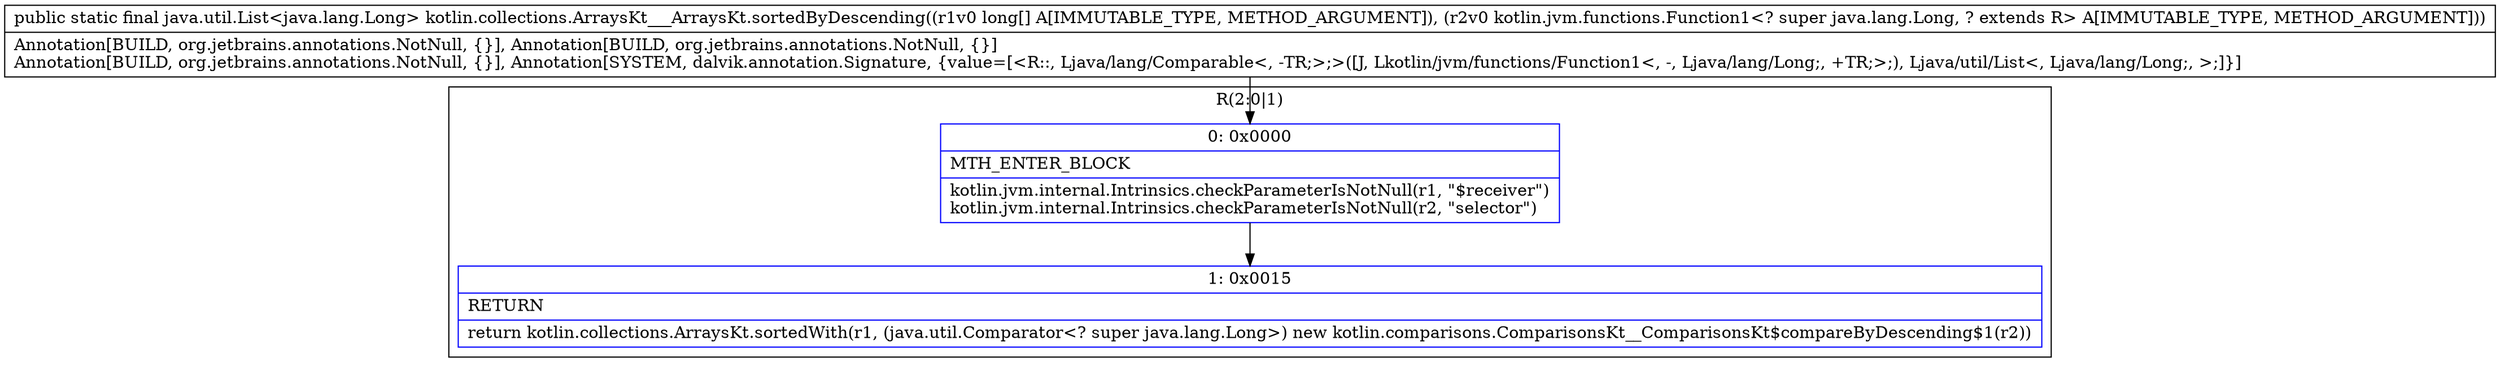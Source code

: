 digraph "CFG forkotlin.collections.ArraysKt___ArraysKt.sortedByDescending([JLkotlin\/jvm\/functions\/Function1;)Ljava\/util\/List;" {
subgraph cluster_Region_43143481 {
label = "R(2:0|1)";
node [shape=record,color=blue];
Node_0 [shape=record,label="{0\:\ 0x0000|MTH_ENTER_BLOCK\l|kotlin.jvm.internal.Intrinsics.checkParameterIsNotNull(r1, \"$receiver\")\lkotlin.jvm.internal.Intrinsics.checkParameterIsNotNull(r2, \"selector\")\l}"];
Node_1 [shape=record,label="{1\:\ 0x0015|RETURN\l|return kotlin.collections.ArraysKt.sortedWith(r1, (java.util.Comparator\<? super java.lang.Long\>) new kotlin.comparisons.ComparisonsKt__ComparisonsKt$compareByDescending$1(r2))\l}"];
}
MethodNode[shape=record,label="{public static final java.util.List\<java.lang.Long\> kotlin.collections.ArraysKt___ArraysKt.sortedByDescending((r1v0 long[] A[IMMUTABLE_TYPE, METHOD_ARGUMENT]), (r2v0 kotlin.jvm.functions.Function1\<? super java.lang.Long, ? extends R\> A[IMMUTABLE_TYPE, METHOD_ARGUMENT]))  | Annotation[BUILD, org.jetbrains.annotations.NotNull, \{\}], Annotation[BUILD, org.jetbrains.annotations.NotNull, \{\}]\lAnnotation[BUILD, org.jetbrains.annotations.NotNull, \{\}], Annotation[SYSTEM, dalvik.annotation.Signature, \{value=[\<R::, Ljava\/lang\/Comparable\<, \-TR;\>;\>([J, Lkotlin\/jvm\/functions\/Function1\<, \-, Ljava\/lang\/Long;, +TR;\>;), Ljava\/util\/List\<, Ljava\/lang\/Long;, \>;]\}]\l}"];
MethodNode -> Node_0;
Node_0 -> Node_1;
}

